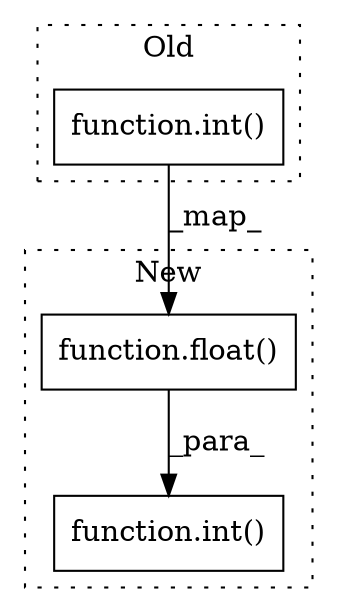 digraph G {
subgraph cluster0 {
1 [label="function.int()" a="75" s="1083,1111" l="4,1" shape="box"];
label = "Old";
style="dotted";
}
subgraph cluster1 {
2 [label="function.float()" a="75" s="1230,1260" l="6,1" shape="box"];
3 [label="function.int()" a="75" s="1226,1261" l="4,1" shape="box"];
label = "New";
style="dotted";
}
1 -> 2 [label="_map_"];
2 -> 3 [label="_para_"];
}